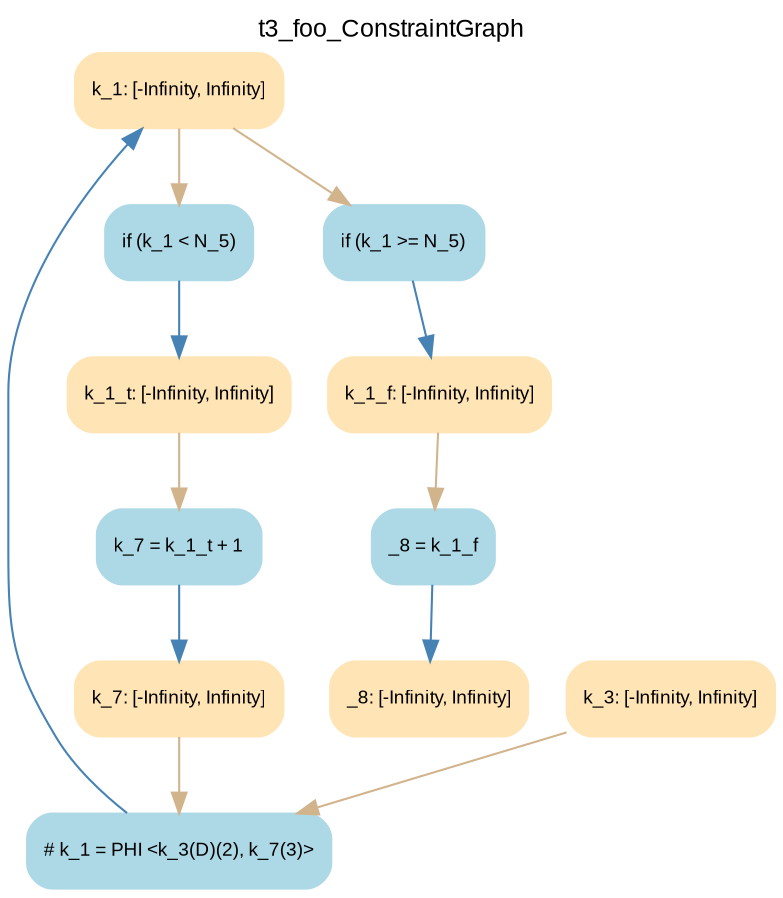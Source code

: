 digraph t3_foo_ConstraintGraph { 
	label=t3_foo_ConstraintGraph
	center=true
	labelloc=top
	fontname=Arial
	fontsize=12
	edge[fontname=Arial, fontsize=10]
	node[fontname=Arial, fontsize=9]

		Node_0 -> Node_1 [color=steelblue]
		Node_2 -> Node_3 [color=steelblue]
		Node_4 -> Node_5 [color=steelblue]
		Node_6 -> Node_7 [color=steelblue]
		Node_8 -> Node_9 [color=steelblue]
		Node_3 -> Node_4 [color=tan]
		Node_7 -> Node_2 [color=tan]
		Node_7 -> Node_8 [color=tan]
		Node_5 -> Node_6 [color=tan]
		Node_10 -> Node_6 [color=tan]
		Node_9 -> Node_0 [color=tan]

	Node_0 [fillcolor=lightblue, color=lightblue, shape=Mrecord, style=filled, label="{ _8 = k_1_f }"]
	Node_2 [fillcolor=lightblue, color=lightblue, shape=Mrecord, style=filled, label="{ if (k_1 \< N_5) }"]
	Node_4 [fillcolor=lightblue, color=lightblue, shape=Mrecord, style=filled, label="{ k_7 = k_1_t + 1 }"]
	Node_6 [fillcolor=lightblue, color=lightblue, shape=Mrecord, style=filled, label="{ # k_1 = PHI \<k_3(D)(2), k_7(3)\> }"]
	Node_8 [fillcolor=lightblue, color=lightblue, shape=Mrecord, style=filled, label="{ if (k_1 \>= N_5) }"]
	Node_3 [fillcolor=moccasin, color=moccasin, shape=Mrecord, style=filled, label="{ k_1_t: \[-Infinity, Infinity\] }"]
	Node_7 [fillcolor=moccasin, color=moccasin, shape=Mrecord, style=filled, label="{ k_1: \[-Infinity, Infinity\] }"]
	Node_5 [fillcolor=moccasin, color=moccasin, shape=Mrecord, style=filled, label="{ k_7: \[-Infinity, Infinity\] }"]
	Node_10 [fillcolor=moccasin, color=moccasin, shape=Mrecord, style=filled, label="{ k_3: \[-Infinity, Infinity\] }"]
	Node_1 [fillcolor=moccasin, color=moccasin, shape=Mrecord, style=filled, label="{ _8: \[-Infinity, Infinity\] }"]
	Node_9 [fillcolor=moccasin, color=moccasin, shape=Mrecord, style=filled, label="{ k_1_f: \[-Infinity, Infinity\] }"]
}
